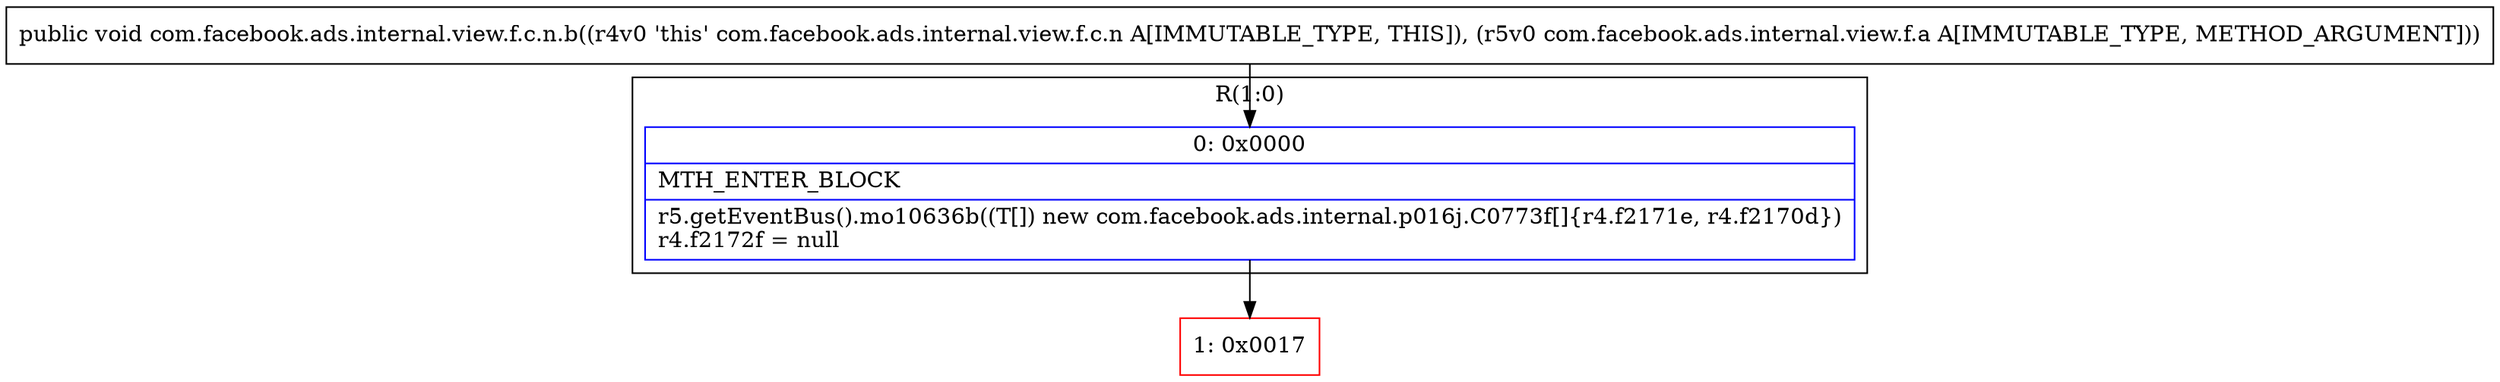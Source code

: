 digraph "CFG forcom.facebook.ads.internal.view.f.c.n.b(Lcom\/facebook\/ads\/internal\/view\/f\/a;)V" {
subgraph cluster_Region_750380034 {
label = "R(1:0)";
node [shape=record,color=blue];
Node_0 [shape=record,label="{0\:\ 0x0000|MTH_ENTER_BLOCK\l|r5.getEventBus().mo10636b((T[]) new com.facebook.ads.internal.p016j.C0773f[]\{r4.f2171e, r4.f2170d\})\lr4.f2172f = null\l}"];
}
Node_1 [shape=record,color=red,label="{1\:\ 0x0017}"];
MethodNode[shape=record,label="{public void com.facebook.ads.internal.view.f.c.n.b((r4v0 'this' com.facebook.ads.internal.view.f.c.n A[IMMUTABLE_TYPE, THIS]), (r5v0 com.facebook.ads.internal.view.f.a A[IMMUTABLE_TYPE, METHOD_ARGUMENT])) }"];
MethodNode -> Node_0;
Node_0 -> Node_1;
}

